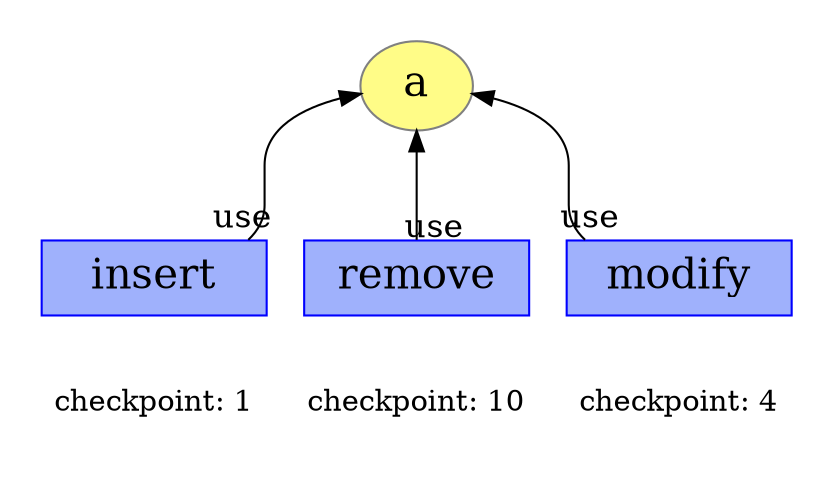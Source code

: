digraph "PROV" { size="16,12"; rankdir="BT";
ranksep=0.1; 

subgraph cluster_1 {
    color=white
    "g/modify" [shape=box color=white fixedsize=true width=1.5]
    "g/remove" [shape=box color=white fixedsize=true width=1.5]
    "g/insert" [shape=box color=white fixedsize=true width=1.5]

    edge [minlen=6]

"g/a" [fillcolor="#FFFC87",color="#808080",style="filled",label="a",URL="g/a",fontsize="20"]
"g/insert" [fillcolor="#9FB1FC",color="#0000FF",shape="polygon",sides="4",style="filled",label="insert",URL="g/insert",fontsize="20"]
"g/remove" [fillcolor="#9FB1FC",color="#0000FF",shape="polygon",sides="4",style="filled",label="remove",URL="g/remove",fontsize="20"]
"g/modify" [fillcolor="#9FB1FC",color="#0000FF",shape="polygon",sides="4",style="filled",label="modify",URL="g/modify",fontsize="20"]
"g/insert" -> "g/a" [labelfontsize="16",labeldistance="1",labelangle="-60",rotation="20",taillabel="use",dist="1",angle="-60"]
"g/remove" -> "g/a" [labelfontsize="16",labeldistance="1",labelangle="60.0",rotation="20",taillabel="use"]
"g/modify" -> "g/a" [labelfontsize="16",labeldistance="1",labelangle="60.0",rotation="20",taillabel="use"]

}

subgraph cluster_0 {
    color=white
    node [shape=box color=white fixedsize=true width=1.5]
    chk1 [label="checkpoint: 1" ]
    chk10 [label="checkpoint: 10"]
    chk4 [label="checkpoint: 4" ]
    chk1 -> "g/insert" [style=invis]
    chk10 -> "g/remove" [style=invis]
    chk4 -> "g/modify" [style=invis]
}
}